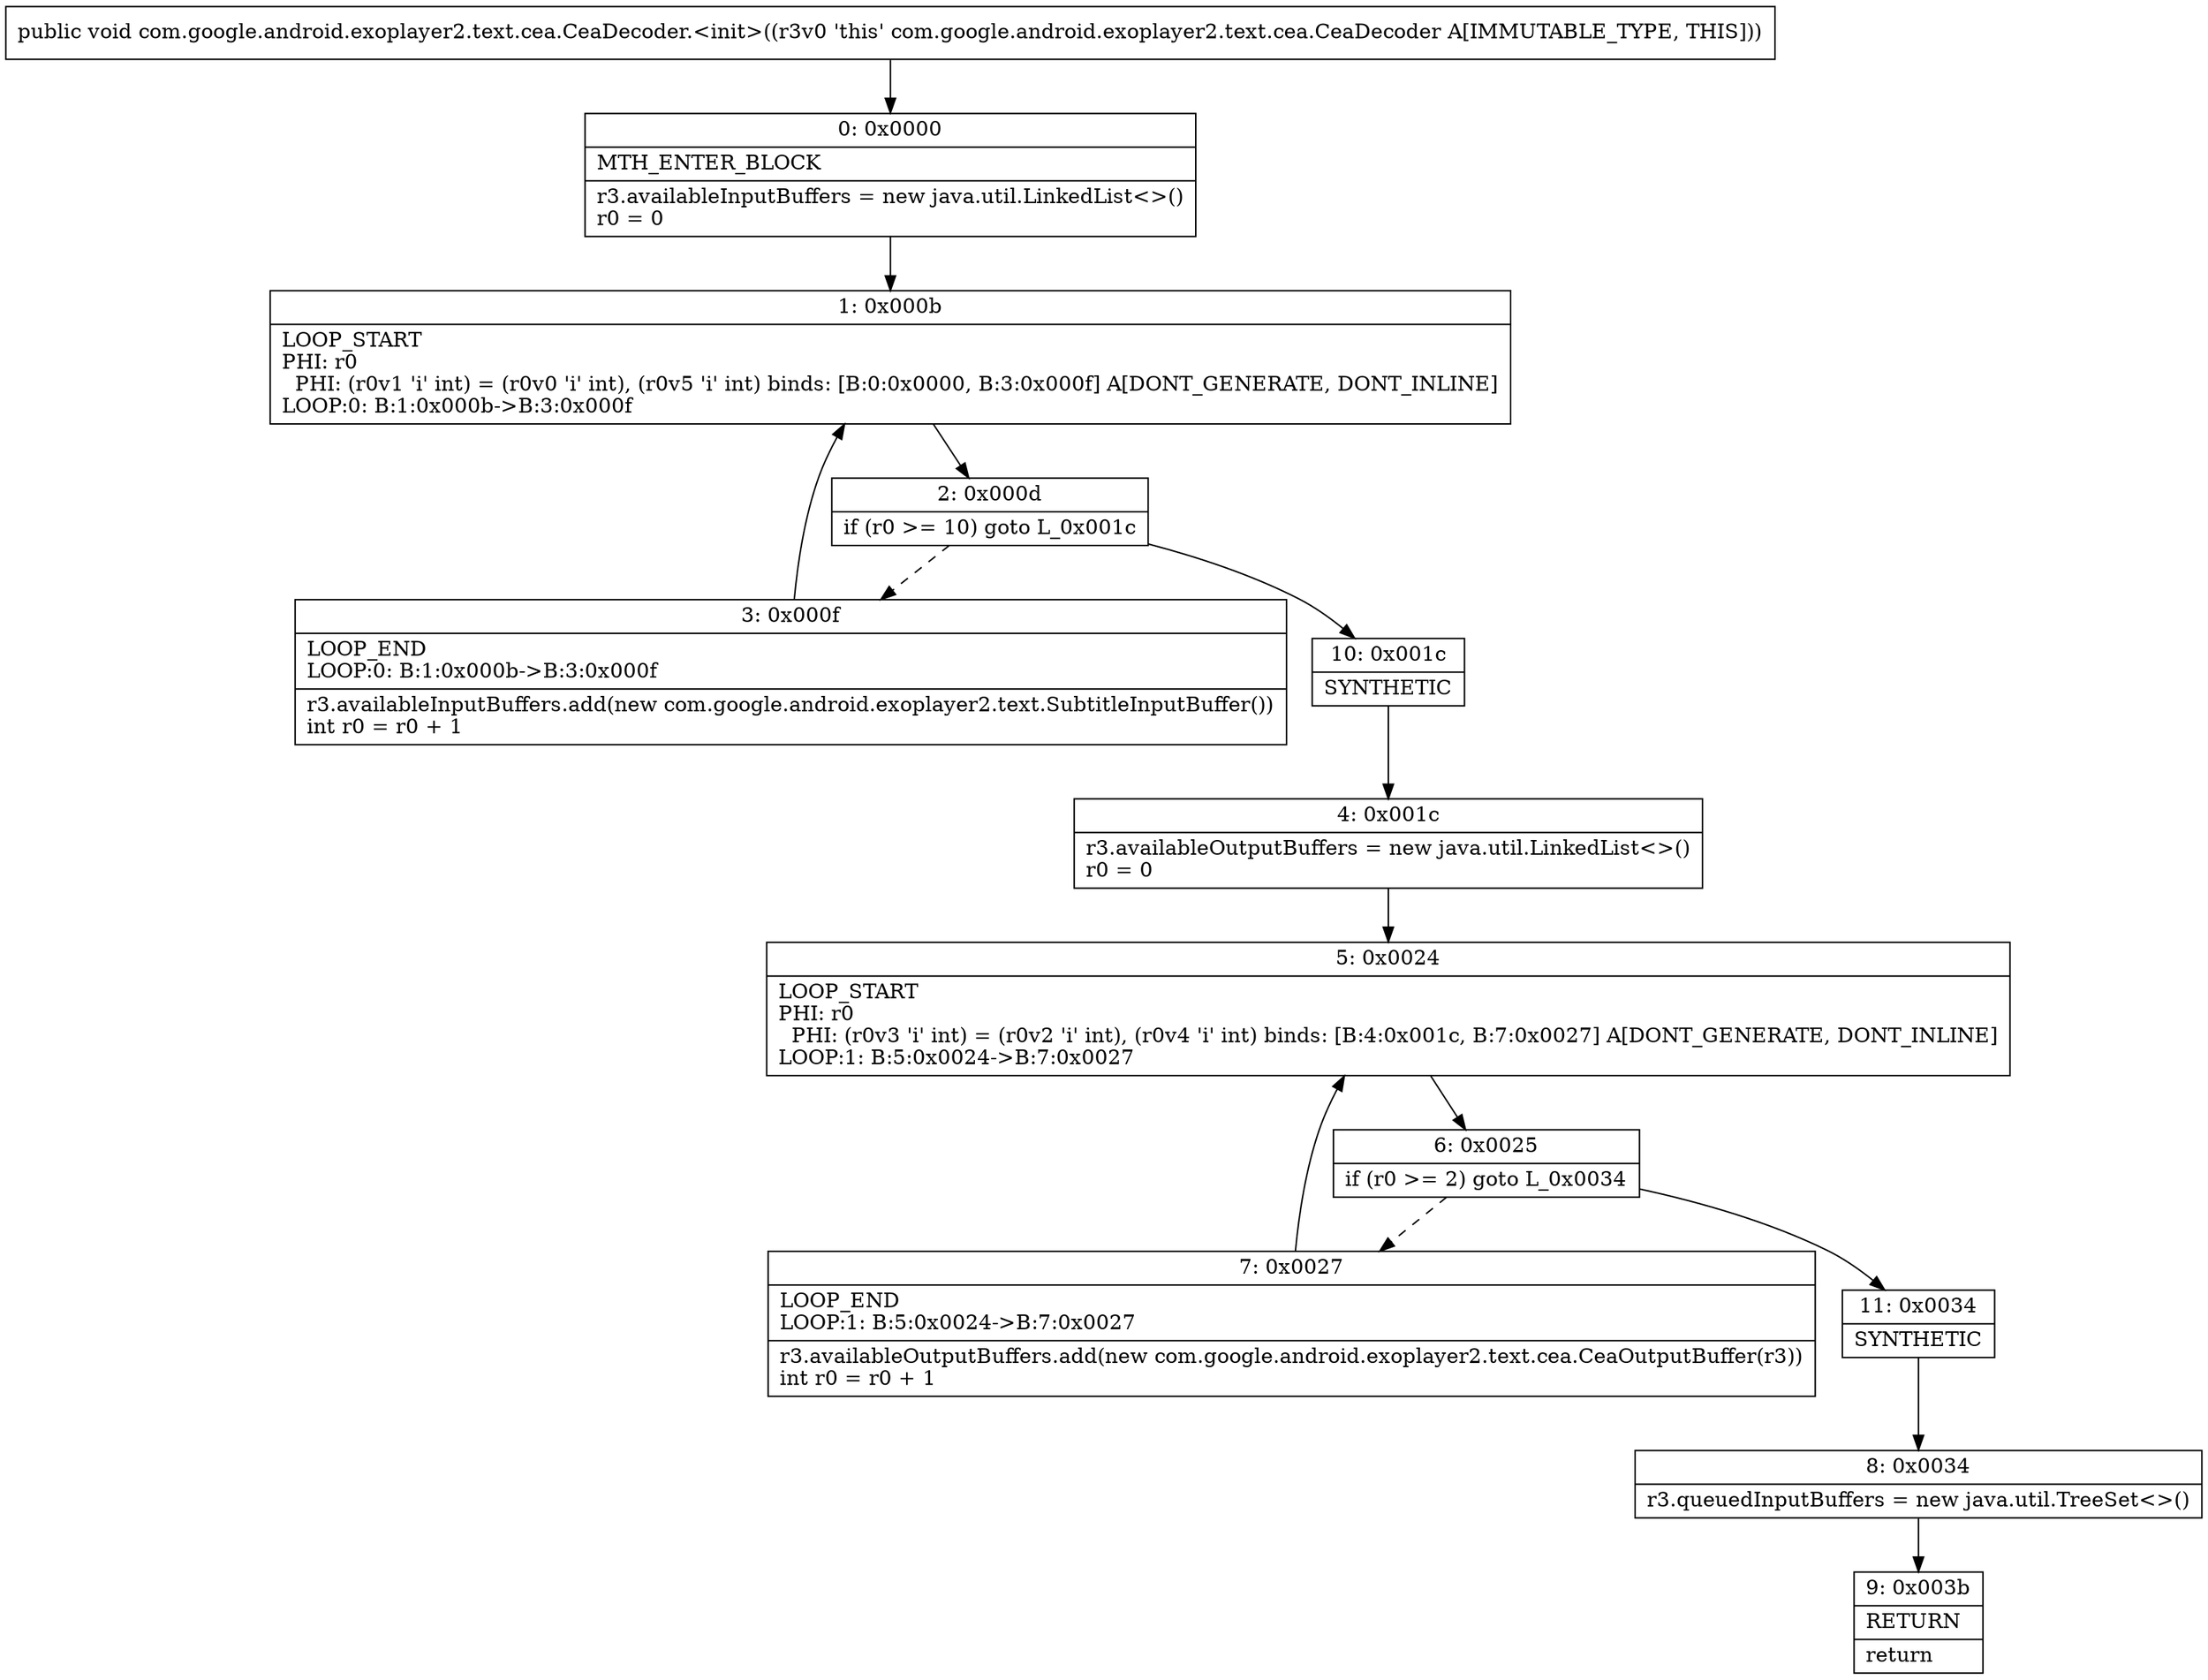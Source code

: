 digraph "CFG forcom.google.android.exoplayer2.text.cea.CeaDecoder.\<init\>()V" {
Node_0 [shape=record,label="{0\:\ 0x0000|MTH_ENTER_BLOCK\l|r3.availableInputBuffers = new java.util.LinkedList\<\>()\lr0 = 0\l}"];
Node_1 [shape=record,label="{1\:\ 0x000b|LOOP_START\lPHI: r0 \l  PHI: (r0v1 'i' int) = (r0v0 'i' int), (r0v5 'i' int) binds: [B:0:0x0000, B:3:0x000f] A[DONT_GENERATE, DONT_INLINE]\lLOOP:0: B:1:0x000b\-\>B:3:0x000f\l}"];
Node_2 [shape=record,label="{2\:\ 0x000d|if (r0 \>= 10) goto L_0x001c\l}"];
Node_3 [shape=record,label="{3\:\ 0x000f|LOOP_END\lLOOP:0: B:1:0x000b\-\>B:3:0x000f\l|r3.availableInputBuffers.add(new com.google.android.exoplayer2.text.SubtitleInputBuffer())\lint r0 = r0 + 1\l}"];
Node_4 [shape=record,label="{4\:\ 0x001c|r3.availableOutputBuffers = new java.util.LinkedList\<\>()\lr0 = 0\l}"];
Node_5 [shape=record,label="{5\:\ 0x0024|LOOP_START\lPHI: r0 \l  PHI: (r0v3 'i' int) = (r0v2 'i' int), (r0v4 'i' int) binds: [B:4:0x001c, B:7:0x0027] A[DONT_GENERATE, DONT_INLINE]\lLOOP:1: B:5:0x0024\-\>B:7:0x0027\l}"];
Node_6 [shape=record,label="{6\:\ 0x0025|if (r0 \>= 2) goto L_0x0034\l}"];
Node_7 [shape=record,label="{7\:\ 0x0027|LOOP_END\lLOOP:1: B:5:0x0024\-\>B:7:0x0027\l|r3.availableOutputBuffers.add(new com.google.android.exoplayer2.text.cea.CeaOutputBuffer(r3))\lint r0 = r0 + 1\l}"];
Node_8 [shape=record,label="{8\:\ 0x0034|r3.queuedInputBuffers = new java.util.TreeSet\<\>()\l}"];
Node_9 [shape=record,label="{9\:\ 0x003b|RETURN\l|return\l}"];
Node_10 [shape=record,label="{10\:\ 0x001c|SYNTHETIC\l}"];
Node_11 [shape=record,label="{11\:\ 0x0034|SYNTHETIC\l}"];
MethodNode[shape=record,label="{public void com.google.android.exoplayer2.text.cea.CeaDecoder.\<init\>((r3v0 'this' com.google.android.exoplayer2.text.cea.CeaDecoder A[IMMUTABLE_TYPE, THIS])) }"];
MethodNode -> Node_0;
Node_0 -> Node_1;
Node_1 -> Node_2;
Node_2 -> Node_3[style=dashed];
Node_2 -> Node_10;
Node_3 -> Node_1;
Node_4 -> Node_5;
Node_5 -> Node_6;
Node_6 -> Node_7[style=dashed];
Node_6 -> Node_11;
Node_7 -> Node_5;
Node_8 -> Node_9;
Node_10 -> Node_4;
Node_11 -> Node_8;
}

